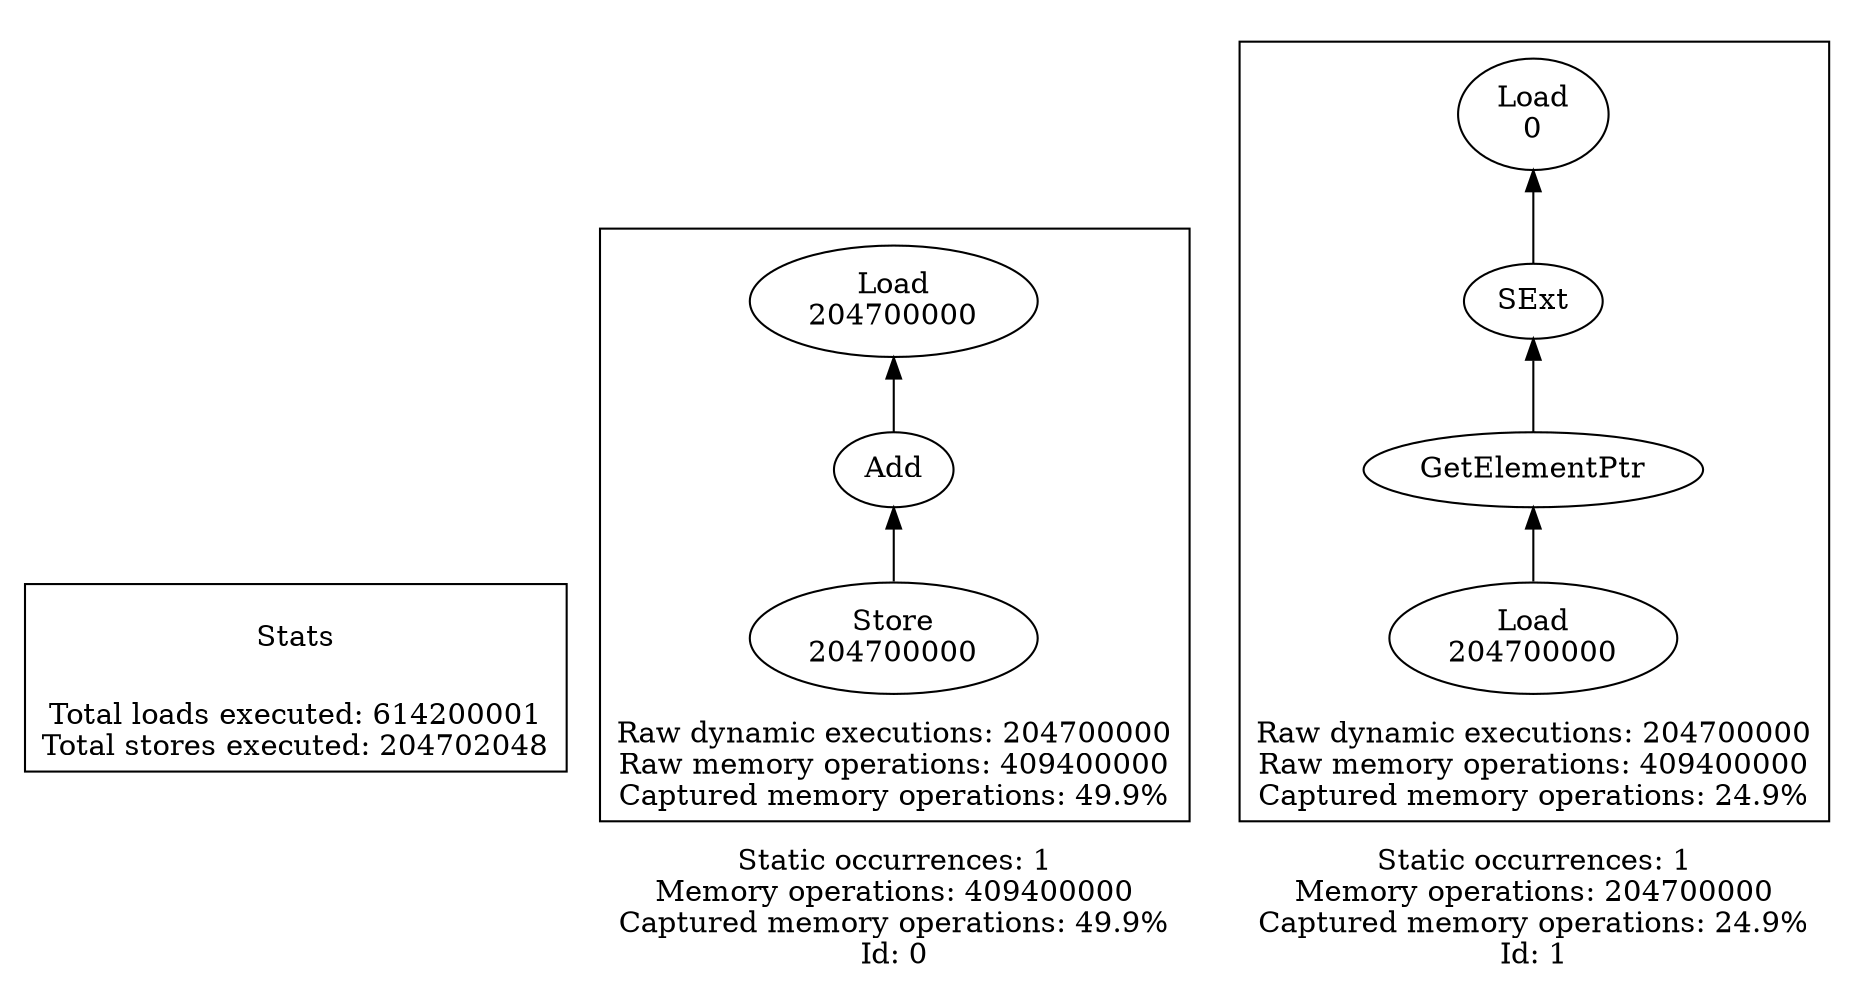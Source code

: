 strict digraph {
rankdir=BT
subgraph {
Stats [shape=plaintext]
cluster=true
label="Total loads executed: 614200001\nTotal stores executed: 204702048"
}
subgraph {
subgraph {
{
rank=min
"0_0_2" [label="Store\n204700000"]
}
"0_0_1" [label="Add"]
"0_0_2" -> "0_0_1"
"0_0_0" [label="Load\n204700000"]
"0_0_1" -> "0_0_0"
cluster=true
label="Raw dynamic executions: 204700000\nRaw memory operations: 409400000\nCaptured memory operations: 49.9%"
}
cluster=true
penwidth=0
label="Static occurrences: 1\nMemory operations: 409400000\nCaptured memory operations: 49.9%\nId: 0"
}
subgraph {
subgraph {
{
rank=min
"1_0_20" [label="Load\n204700000"]
}
"1_0_19" [label="GetElementPtr"]
"1_0_20" -> "1_0_19"
"1_0_18" [label="SExt"]
"1_0_17" [label="Load\n0"]
"1_0_18" -> "1_0_17"
"1_0_19" -> "1_0_18"
cluster=true
label="Raw dynamic executions: 204700000\nRaw memory operations: 409400000\nCaptured memory operations: 24.9%"
}
cluster=true
penwidth=0
label="Static occurrences: 1\nMemory operations: 204700000\nCaptured memory operations: 24.9%\nId: 1"
}
}
